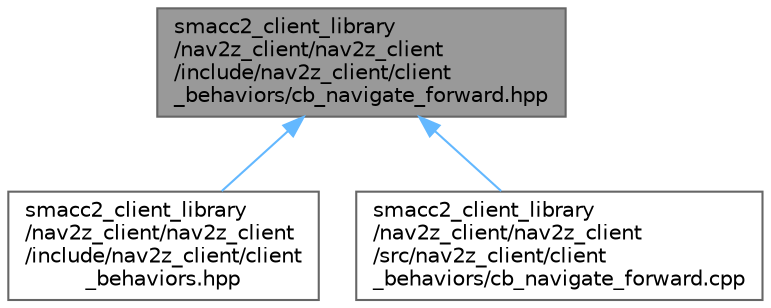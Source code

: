 digraph "smacc2_client_library/nav2z_client/nav2z_client/include/nav2z_client/client_behaviors/cb_navigate_forward.hpp"
{
 // LATEX_PDF_SIZE
  bgcolor="transparent";
  edge [fontname=Helvetica,fontsize=10,labelfontname=Helvetica,labelfontsize=10];
  node [fontname=Helvetica,fontsize=10,shape=box,height=0.2,width=0.4];
  Node1 [label="smacc2_client_library\l/nav2z_client/nav2z_client\l/include/nav2z_client/client\l_behaviors/cb_navigate_forward.hpp",height=0.2,width=0.4,color="gray40", fillcolor="grey60", style="filled", fontcolor="black",tooltip=" "];
  Node1 -> Node2 [dir="back",color="steelblue1",style="solid"];
  Node2 [label="smacc2_client_library\l/nav2z_client/nav2z_client\l/include/nav2z_client/client\l_behaviors.hpp",height=0.2,width=0.4,color="grey40", fillcolor="white", style="filled",URL="$nav2z__client_2nav2z__client_2include_2nav2z__client_2client__behaviors_8hpp.html",tooltip=" "];
  Node1 -> Node3 [dir="back",color="steelblue1",style="solid"];
  Node3 [label="smacc2_client_library\l/nav2z_client/nav2z_client\l/src/nav2z_client/client\l_behaviors/cb_navigate_forward.cpp",height=0.2,width=0.4,color="grey40", fillcolor="white", style="filled",URL="$cb__navigate__forward_8cpp.html",tooltip=" "];
}
